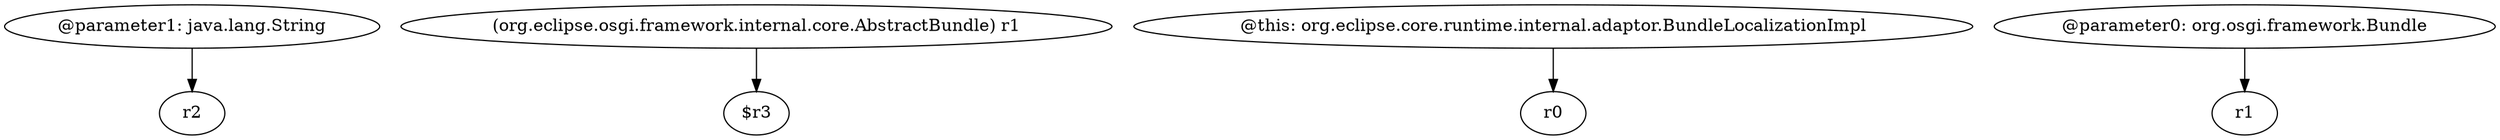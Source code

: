digraph g {
0[label="@parameter1: java.lang.String"]
1[label="r2"]
0->1[label=""]
2[label="(org.eclipse.osgi.framework.internal.core.AbstractBundle) r1"]
3[label="$r3"]
2->3[label=""]
4[label="@this: org.eclipse.core.runtime.internal.adaptor.BundleLocalizationImpl"]
5[label="r0"]
4->5[label=""]
6[label="@parameter0: org.osgi.framework.Bundle"]
7[label="r1"]
6->7[label=""]
}